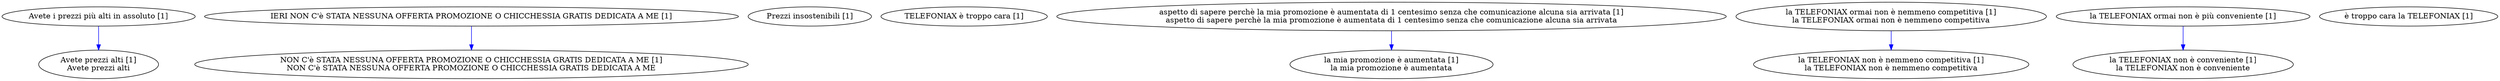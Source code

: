 digraph collapsedGraph {
"Avete prezzi alti [1]\nAvete prezzi alti""Avete i prezzi più alti in assoluto [1]""NON C'è STATA NESSUNA OFFERTA PROMOZIONE O CHICCHESSIA GRATIS DEDICATA A ME [1]\nNON C'è STATA NESSUNA OFFERTA PROMOZIONE O CHICCHESSIA GRATIS DEDICATA A ME""IERI NON C'è STATA NESSUNA OFFERTA PROMOZIONE O CHICCHESSIA GRATIS DEDICATA A ME [1]""Prezzi insostenibili [1]""TELEFONIAX è troppo cara [1]""la mia promozione è aumentata [1]\nla mia promozione è aumentata""aspetto di sapere perchè la mia promozione è aumentata di 1 centesimo senza che comunicazione alcuna sia arrivata [1]\naspetto di sapere perchè la mia promozione è aumentata di 1 centesimo senza che comunicazione alcuna sia arrivata""la TELEFONIAX non è nemmeno competitiva [1]\nla TELEFONIAX non è nemmeno competitiva""la TELEFONIAX ormai non è nemmeno competitiva [1]\nla TELEFONIAX ormai non è nemmeno competitiva""la TELEFONIAX non è conveniente [1]\nla TELEFONIAX non è conveniente""la TELEFONIAX ormai non è più conveniente [1]""è troppo cara la TELEFONIAX [1]""Avete i prezzi più alti in assoluto [1]" -> "Avete prezzi alti [1]\nAvete prezzi alti" [color=blue]
"IERI NON C'è STATA NESSUNA OFFERTA PROMOZIONE O CHICCHESSIA GRATIS DEDICATA A ME [1]" -> "NON C'è STATA NESSUNA OFFERTA PROMOZIONE O CHICCHESSIA GRATIS DEDICATA A ME [1]\nNON C'è STATA NESSUNA OFFERTA PROMOZIONE O CHICCHESSIA GRATIS DEDICATA A ME" [color=blue]
"aspetto di sapere perchè la mia promozione è aumentata di 1 centesimo senza che comunicazione alcuna sia arrivata [1]\naspetto di sapere perchè la mia promozione è aumentata di 1 centesimo senza che comunicazione alcuna sia arrivata" -> "la mia promozione è aumentata [1]\nla mia promozione è aumentata" [color=blue]
"la TELEFONIAX ormai non è nemmeno competitiva [1]\nla TELEFONIAX ormai non è nemmeno competitiva" -> "la TELEFONIAX non è nemmeno competitiva [1]\nla TELEFONIAX non è nemmeno competitiva" [color=blue]
"la TELEFONIAX ormai non è più conveniente [1]" -> "la TELEFONIAX non è conveniente [1]\nla TELEFONIAX non è conveniente" [color=blue]
}